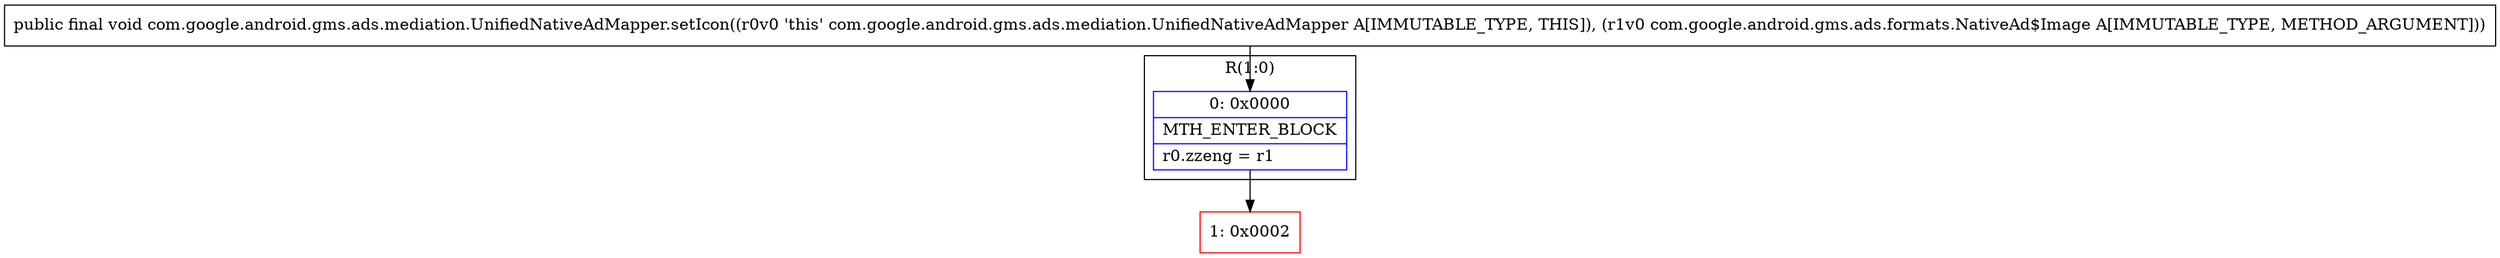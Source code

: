 digraph "CFG forcom.google.android.gms.ads.mediation.UnifiedNativeAdMapper.setIcon(Lcom\/google\/android\/gms\/ads\/formats\/NativeAd$Image;)V" {
subgraph cluster_Region_232364283 {
label = "R(1:0)";
node [shape=record,color=blue];
Node_0 [shape=record,label="{0\:\ 0x0000|MTH_ENTER_BLOCK\l|r0.zzeng = r1\l}"];
}
Node_1 [shape=record,color=red,label="{1\:\ 0x0002}"];
MethodNode[shape=record,label="{public final void com.google.android.gms.ads.mediation.UnifiedNativeAdMapper.setIcon((r0v0 'this' com.google.android.gms.ads.mediation.UnifiedNativeAdMapper A[IMMUTABLE_TYPE, THIS]), (r1v0 com.google.android.gms.ads.formats.NativeAd$Image A[IMMUTABLE_TYPE, METHOD_ARGUMENT])) }"];
MethodNode -> Node_0;
Node_0 -> Node_1;
}

